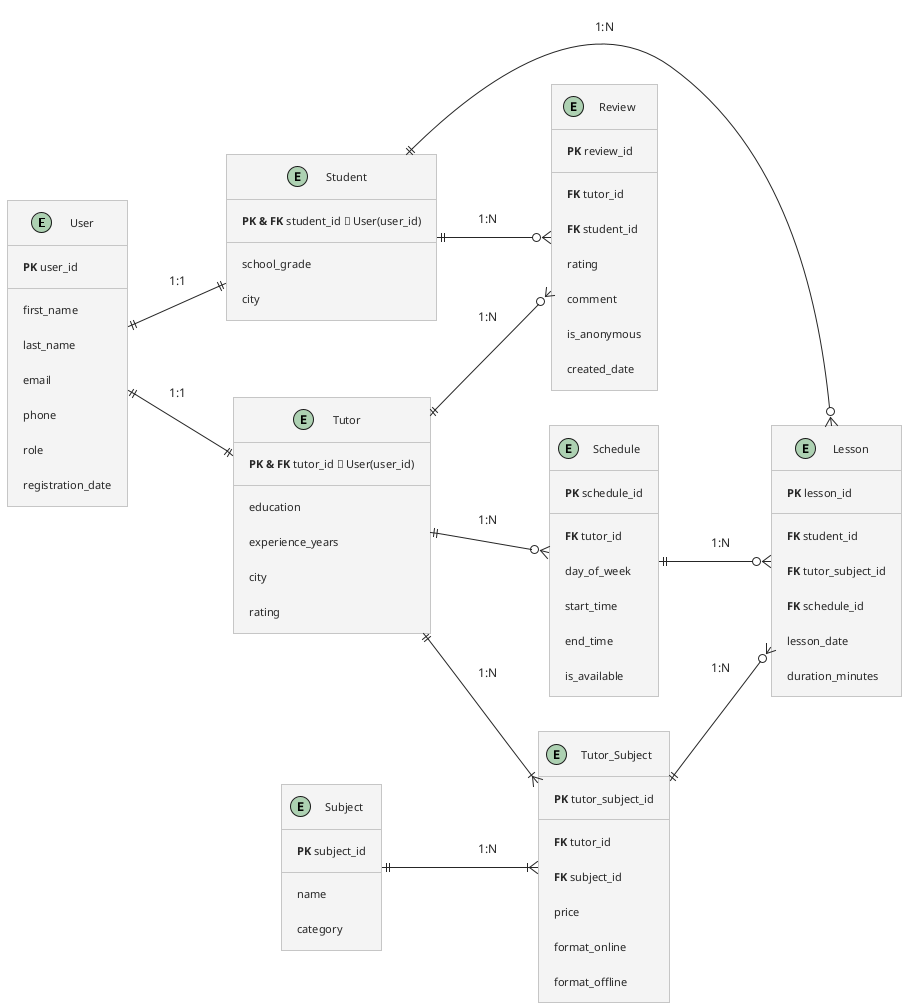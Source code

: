 @startuml tutor_platform_core_erd

!define PF_KEY(x) **PK & FK** x
!define P_KEY(x) **PK** x
!define F_KEY(x) **FK** x
!theme carbon-gray

skinparam arrow {
	Thickness 1
	Color #262626
	FontColor #262626
}

left to right direction

entity "User" as user {
  P_KEY(user_id)
  --
  first_name
  last_name
  email
  phone
  role
  registration_date
}

entity "Student" as student {
  PF_KEY(student_id) → User(user_id)
  --
  school_grade
  city
}

entity "Tutor" as tutor {
  PF_KEY(tutor_id) → User(user_id)
  --
  education
  experience_years
  city
  rating
}

entity "Schedule" as schedule {
  P_KEY(schedule_id)
  --
  F_KEY(tutor_id)
  day_of_week
  start_time
  end_time
  is_available
}

entity "Subject" as subject {
  P_KEY(subject_id)
  --
  name
  category
}

entity "Tutor_Subject" as tutor_subject {
  P_KEY(tutor_subject_id)
  --
  F_KEY(tutor_id)
  F_KEY(subject_id)
  price
  format_online
  format_offline
}

entity "Lesson" as lesson {
  P_KEY(lesson_id)
  --
  F_KEY(student_id)
  F_KEY(tutor_subject_id)
  F_KEY(schedule_id)
  lesson_date
  duration_minutes
}

entity "Review" as review {
  P_KEY(review_id)
  --
  F_KEY(tutor_id)
  F_KEY(student_id)
  rating
  comment
  is_anonymous
  created_date
}

user ||--|| student : "1:1"
user ||--|| tutor : "1:1"

tutor ||--o{ review : "1:N"
tutor ||--|{ tutor_subject : "1:N"
subject ||--|{ tutor_subject : "1:N"

student ||--o{ review : "1:N"
student ||--o{ lesson : "1:N"
tutor_subject ||--o{ lesson : "1:N"

tutor ||--o{ schedule : "1:N"
schedule ||--o{ lesson : "1:N"

@enduml